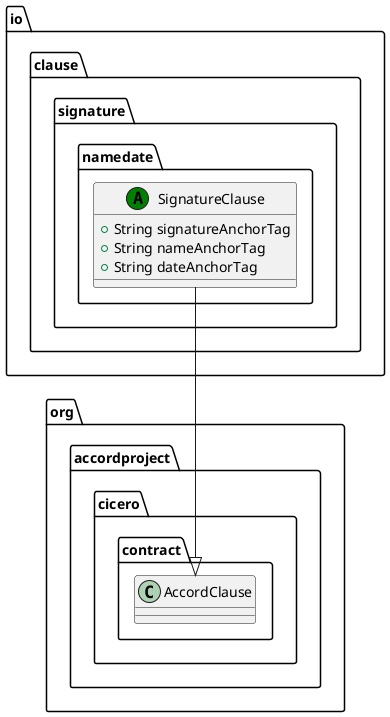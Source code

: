 @startuml
class io.clause.signature.namedate.SignatureClause << (A,green) >> {
   + String signatureAnchorTag
   + String nameAnchorTag
   + String dateAnchorTag
}
io.clause.signature.namedate.SignatureClause --|> org.accordproject.cicero.contract.AccordClause
@enduml
